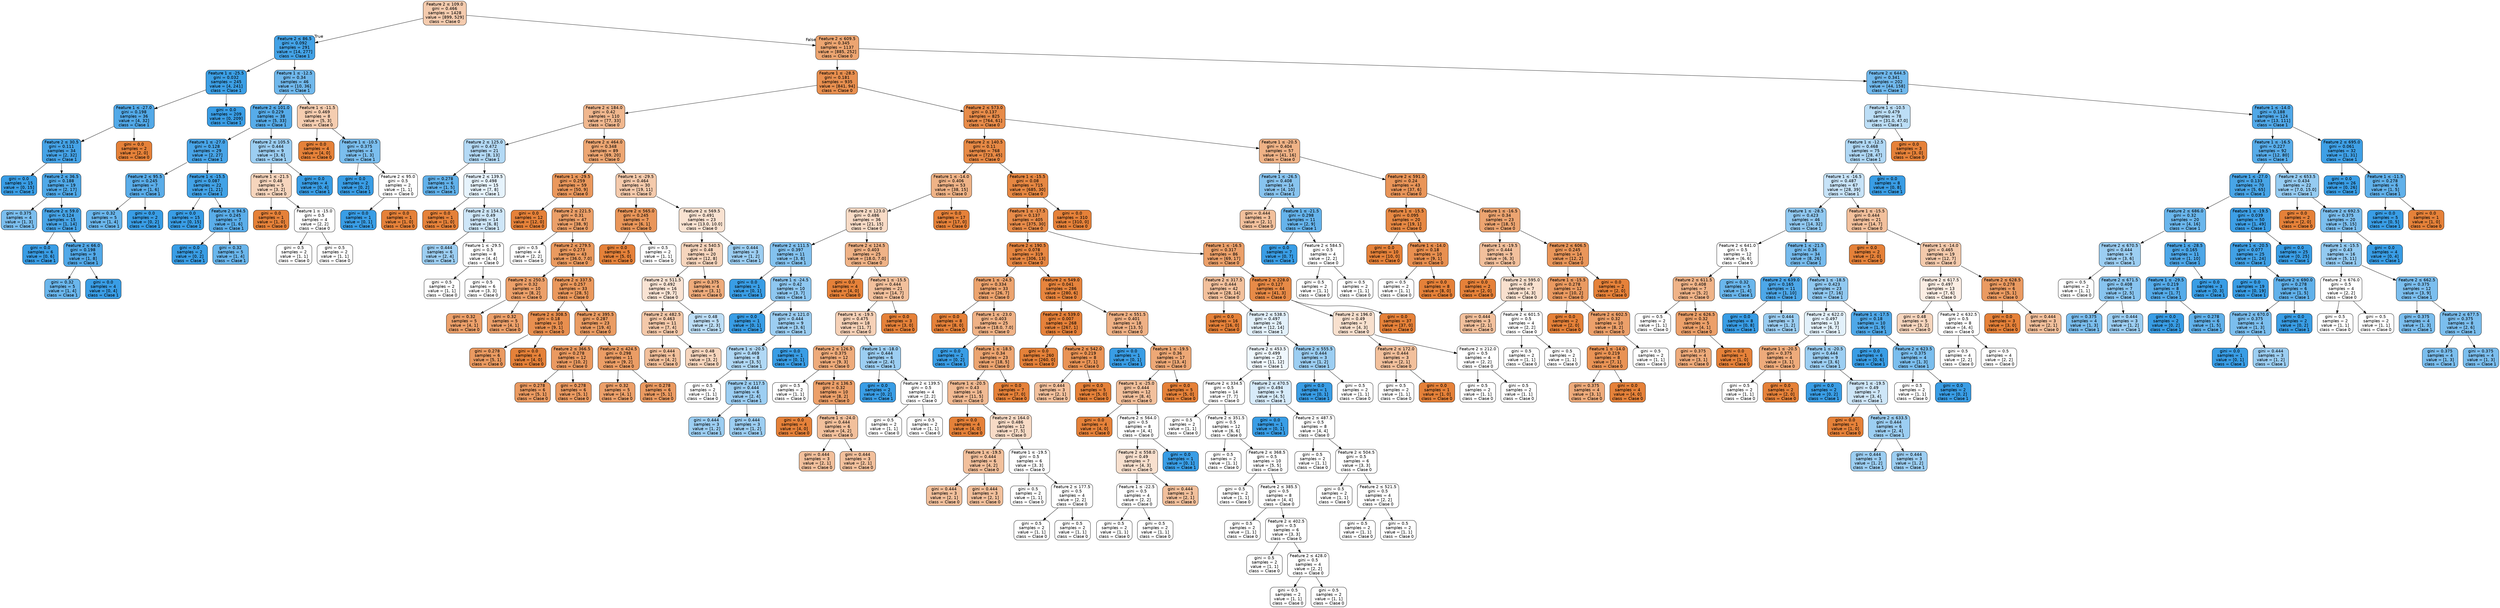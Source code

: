 digraph Tree {
node [shape=box, style="filled, rounded", color="black", fontname="helvetica"] ;
edge [fontname="helvetica"] ;
0 [label=<Feature 2 &le; 109.0<br/>gini = 0.466<br/>samples = 1428<br/>value = [899, 529]<br/>class = Clase 0>, fillcolor="#f4cbae"] ;
1 [label=<Feature 2 &le; 86.5<br/>gini = 0.092<br/>samples = 291<br/>value = [14, 277]<br/>class = Clase 1>, fillcolor="#43a2e6"] ;
0 -> 1 [labeldistance=2.5, labelangle=45, headlabel="True"] ;
2 [label=<Feature 1 &le; -25.5<br/>gini = 0.032<br/>samples = 245<br/>value = [4, 241]<br/>class = Clase 1>, fillcolor="#3c9fe5"] ;
1 -> 2 ;
3 [label=<Feature 1 &le; -27.0<br/>gini = 0.198<br/>samples = 36<br/>value = [4, 32]<br/>class = Clase 1>, fillcolor="#52a9e8"] ;
2 -> 3 ;
4 [label=<Feature 2 &le; 30.5<br/>gini = 0.111<br/>samples = 34<br/>value = [2, 32]<br/>class = Clase 1>, fillcolor="#45a3e7"] ;
3 -> 4 ;
5 [label=<gini = 0.0<br/>samples = 15<br/>value = [0, 15]<br/>class = Clase 1>, fillcolor="#399de5"] ;
4 -> 5 ;
6 [label=<Feature 2 &le; 36.5<br/>gini = 0.188<br/>samples = 19<br/>value = [2, 17]<br/>class = Clase 1>, fillcolor="#50a9e8"] ;
4 -> 6 ;
7 [label=<gini = 0.375<br/>samples = 4<br/>value = [1, 3]<br/>class = Clase 1>, fillcolor="#7bbeee"] ;
6 -> 7 ;
8 [label=<Feature 2 &le; 59.0<br/>gini = 0.124<br/>samples = 15<br/>value = [1, 14]<br/>class = Clase 1>, fillcolor="#47a4e7"] ;
6 -> 8 ;
9 [label=<gini = 0.0<br/>samples = 6<br/>value = [0, 6]<br/>class = Clase 1>, fillcolor="#399de5"] ;
8 -> 9 ;
10 [label=<Feature 2 &le; 66.0<br/>gini = 0.198<br/>samples = 9<br/>value = [1, 8]<br/>class = Clase 1>, fillcolor="#52a9e8"] ;
8 -> 10 ;
11 [label=<gini = 0.32<br/>samples = 5<br/>value = [1, 4]<br/>class = Clase 1>, fillcolor="#6ab6ec"] ;
10 -> 11 ;
12 [label=<gini = 0.0<br/>samples = 4<br/>value = [0, 4]<br/>class = Clase 1>, fillcolor="#399de5"] ;
10 -> 12 ;
13 [label=<gini = 0.0<br/>samples = 2<br/>value = [2, 0]<br/>class = Clase 0>, fillcolor="#e58139"] ;
3 -> 13 ;
14 [label=<gini = 0.0<br/>samples = 209<br/>value = [0, 209]<br/>class = Clase 1>, fillcolor="#399de5"] ;
2 -> 14 ;
15 [label=<Feature 1 &le; -12.5<br/>gini = 0.34<br/>samples = 46<br/>value = [10, 36]<br/>class = Clase 1>, fillcolor="#70b8ec"] ;
1 -> 15 ;
16 [label=<Feature 2 &le; 101.0<br/>gini = 0.229<br/>samples = 38<br/>value = [5, 33]<br/>class = Clase 1>, fillcolor="#57ace9"] ;
15 -> 16 ;
17 [label=<Feature 1 &le; -27.0<br/>gini = 0.128<br/>samples = 29<br/>value = [2, 27]<br/>class = Clase 1>, fillcolor="#48a4e7"] ;
16 -> 17 ;
18 [label=<Feature 2 &le; 95.5<br/>gini = 0.245<br/>samples = 7<br/>value = [1, 6]<br/>class = Clase 1>, fillcolor="#5aade9"] ;
17 -> 18 ;
19 [label=<gini = 0.32<br/>samples = 5<br/>value = [1, 4]<br/>class = Clase 1>, fillcolor="#6ab6ec"] ;
18 -> 19 ;
20 [label=<gini = 0.0<br/>samples = 2<br/>value = [0, 2]<br/>class = Clase 1>, fillcolor="#399de5"] ;
18 -> 20 ;
21 [label=<Feature 1 &le; -15.5<br/>gini = 0.087<br/>samples = 22<br/>value = [1, 21]<br/>class = Clase 1>, fillcolor="#42a2e6"] ;
17 -> 21 ;
22 [label=<gini = 0.0<br/>samples = 15<br/>value = [0, 15]<br/>class = Clase 1>, fillcolor="#399de5"] ;
21 -> 22 ;
23 [label=<Feature 2 &le; 94.5<br/>gini = 0.245<br/>samples = 7<br/>value = [1, 6]<br/>class = Clase 1>, fillcolor="#5aade9"] ;
21 -> 23 ;
24 [label=<gini = 0.0<br/>samples = 2<br/>value = [0, 2]<br/>class = Clase 1>, fillcolor="#399de5"] ;
23 -> 24 ;
25 [label=<gini = 0.32<br/>samples = 5<br/>value = [1, 4]<br/>class = Clase 1>, fillcolor="#6ab6ec"] ;
23 -> 25 ;
26 [label=<Feature 2 &le; 105.5<br/>gini = 0.444<br/>samples = 9<br/>value = [3, 6]<br/>class = Clase 1>, fillcolor="#9ccef2"] ;
16 -> 26 ;
27 [label=<Feature 1 &le; -21.5<br/>gini = 0.48<br/>samples = 5<br/>value = [3, 2]<br/>class = Clase 0>, fillcolor="#f6d5bd"] ;
26 -> 27 ;
28 [label=<gini = 0.0<br/>samples = 1<br/>value = [1, 0]<br/>class = Clase 0>, fillcolor="#e58139"] ;
27 -> 28 ;
29 [label=<Feature 1 &le; -15.0<br/>gini = 0.5<br/>samples = 4<br/>value = [2, 2]<br/>class = Clase 0>, fillcolor="#ffffff"] ;
27 -> 29 ;
30 [label=<gini = 0.5<br/>samples = 2<br/>value = [1, 1]<br/>class = Clase 0>, fillcolor="#ffffff"] ;
29 -> 30 ;
31 [label=<gini = 0.5<br/>samples = 2<br/>value = [1, 1]<br/>class = Clase 0>, fillcolor="#ffffff"] ;
29 -> 31 ;
32 [label=<gini = 0.0<br/>samples = 4<br/>value = [0, 4]<br/>class = Clase 1>, fillcolor="#399de5"] ;
26 -> 32 ;
33 [label=<Feature 1 &le; -11.5<br/>gini = 0.469<br/>samples = 8<br/>value = [5, 3]<br/>class = Clase 0>, fillcolor="#f5cdb0"] ;
15 -> 33 ;
34 [label=<gini = 0.0<br/>samples = 4<br/>value = [4, 0]<br/>class = Clase 0>, fillcolor="#e58139"] ;
33 -> 34 ;
35 [label=<Feature 1 &le; -10.5<br/>gini = 0.375<br/>samples = 4<br/>value = [1, 3]<br/>class = Clase 1>, fillcolor="#7bbeee"] ;
33 -> 35 ;
36 [label=<gini = 0.0<br/>samples = 2<br/>value = [0, 2]<br/>class = Clase 1>, fillcolor="#399de5"] ;
35 -> 36 ;
37 [label=<Feature 2 &le; 95.0<br/>gini = 0.5<br/>samples = 2<br/>value = [1, 1]<br/>class = Clase 0>, fillcolor="#ffffff"] ;
35 -> 37 ;
38 [label=<gini = 0.0<br/>samples = 1<br/>value = [0, 1]<br/>class = Clase 1>, fillcolor="#399de5"] ;
37 -> 38 ;
39 [label=<gini = 0.0<br/>samples = 1<br/>value = [1, 0]<br/>class = Clase 0>, fillcolor="#e58139"] ;
37 -> 39 ;
40 [label=<Feature 2 &le; 609.5<br/>gini = 0.345<br/>samples = 1137<br/>value = [885, 252]<br/>class = Clase 0>, fillcolor="#eca571"] ;
0 -> 40 [labeldistance=2.5, labelangle=-45, headlabel="False"] ;
41 [label=<Feature 1 &le; -28.5<br/>gini = 0.181<br/>samples = 935<br/>value = [841, 94]<br/>class = Clase 0>, fillcolor="#e88f4f"] ;
40 -> 41 ;
42 [label=<Feature 2 &le; 184.0<br/>gini = 0.42<br/>samples = 110<br/>value = [77, 33]<br/>class = Clase 0>, fillcolor="#f0b78e"] ;
41 -> 42 ;
43 [label=<Feature 2 &le; 125.0<br/>gini = 0.472<br/>samples = 21<br/>value = [8, 13]<br/>class = Clase 1>, fillcolor="#b3d9f5"] ;
42 -> 43 ;
44 [label=<gini = 0.278<br/>samples = 6<br/>value = [1, 5]<br/>class = Clase 1>, fillcolor="#61b1ea"] ;
43 -> 44 ;
45 [label=<Feature 2 &le; 139.5<br/>gini = 0.498<br/>samples = 15<br/>value = [7, 8]<br/>class = Clase 1>, fillcolor="#e6f3fc"] ;
43 -> 45 ;
46 [label=<gini = 0.0<br/>samples = 1<br/>value = [1, 0]<br/>class = Clase 0>, fillcolor="#e58139"] ;
45 -> 46 ;
47 [label=<Feature 2 &le; 154.5<br/>gini = 0.49<br/>samples = 14<br/>value = [6, 8]<br/>class = Clase 1>, fillcolor="#cee6f8"] ;
45 -> 47 ;
48 [label=<gini = 0.444<br/>samples = 6<br/>value = [2, 4]<br/>class = Clase 1>, fillcolor="#9ccef2"] ;
47 -> 48 ;
49 [label=<Feature 1 &le; -29.5<br/>gini = 0.5<br/>samples = 8<br/>value = [4, 4]<br/>class = Clase 0>, fillcolor="#ffffff"] ;
47 -> 49 ;
50 [label=<gini = 0.5<br/>samples = 2<br/>value = [1, 1]<br/>class = Clase 0>, fillcolor="#ffffff"] ;
49 -> 50 ;
51 [label=<gini = 0.5<br/>samples = 6<br/>value = [3, 3]<br/>class = Clase 0>, fillcolor="#ffffff"] ;
49 -> 51 ;
52 [label=<Feature 2 &le; 464.0<br/>gini = 0.348<br/>samples = 89<br/>value = [69, 20]<br/>class = Clase 0>, fillcolor="#eda672"] ;
42 -> 52 ;
53 [label=<Feature 1 &le; -29.5<br/>gini = 0.259<br/>samples = 59<br/>value = [50, 9]<br/>class = Clase 0>, fillcolor="#ea985d"] ;
52 -> 53 ;
54 [label=<gini = 0.0<br/>samples = 12<br/>value = [12, 0]<br/>class = Clase 0>, fillcolor="#e58139"] ;
53 -> 54 ;
55 [label=<Feature 2 &le; 221.5<br/>gini = 0.31<br/>samples = 47<br/>value = [38, 9]<br/>class = Clase 0>, fillcolor="#eb9f68"] ;
53 -> 55 ;
56 [label=<gini = 0.5<br/>samples = 4<br/>value = [2, 2]<br/>class = Clase 0>, fillcolor="#ffffff"] ;
55 -> 56 ;
57 [label=<Feature 2 &le; 279.5<br/>gini = 0.273<br/>samples = 43<br/>value = [36.0, 7.0]<br/>class = Clase 0>, fillcolor="#ea9a5f"] ;
55 -> 57 ;
58 [label=<Feature 2 &le; 250.5<br/>gini = 0.32<br/>samples = 10<br/>value = [8, 2]<br/>class = Clase 0>, fillcolor="#eca06a"] ;
57 -> 58 ;
59 [label=<gini = 0.32<br/>samples = 5<br/>value = [4, 1]<br/>class = Clase 0>, fillcolor="#eca06a"] ;
58 -> 59 ;
60 [label=<gini = 0.32<br/>samples = 5<br/>value = [4, 1]<br/>class = Clase 0>, fillcolor="#eca06a"] ;
58 -> 60 ;
61 [label=<Feature 2 &le; 337.5<br/>gini = 0.257<br/>samples = 33<br/>value = [28, 5]<br/>class = Clase 0>, fillcolor="#ea985c"] ;
57 -> 61 ;
62 [label=<Feature 2 &le; 308.5<br/>gini = 0.18<br/>samples = 10<br/>value = [9, 1]<br/>class = Clase 0>, fillcolor="#e88f4f"] ;
61 -> 62 ;
63 [label=<gini = 0.278<br/>samples = 6<br/>value = [5, 1]<br/>class = Clase 0>, fillcolor="#ea9a61"] ;
62 -> 63 ;
64 [label=<gini = 0.0<br/>samples = 4<br/>value = [4, 0]<br/>class = Clase 0>, fillcolor="#e58139"] ;
62 -> 64 ;
65 [label=<Feature 2 &le; 395.5<br/>gini = 0.287<br/>samples = 23<br/>value = [19, 4]<br/>class = Clase 0>, fillcolor="#ea9c63"] ;
61 -> 65 ;
66 [label=<Feature 2 &le; 366.5<br/>gini = 0.278<br/>samples = 12<br/>value = [10, 2]<br/>class = Clase 0>, fillcolor="#ea9a61"] ;
65 -> 66 ;
67 [label=<gini = 0.278<br/>samples = 6<br/>value = [5, 1]<br/>class = Clase 0>, fillcolor="#ea9a61"] ;
66 -> 67 ;
68 [label=<gini = 0.278<br/>samples = 6<br/>value = [5, 1]<br/>class = Clase 0>, fillcolor="#ea9a61"] ;
66 -> 68 ;
69 [label=<Feature 2 &le; 424.5<br/>gini = 0.298<br/>samples = 11<br/>value = [9, 2]<br/>class = Clase 0>, fillcolor="#eb9d65"] ;
65 -> 69 ;
70 [label=<gini = 0.32<br/>samples = 5<br/>value = [4, 1]<br/>class = Clase 0>, fillcolor="#eca06a"] ;
69 -> 70 ;
71 [label=<gini = 0.278<br/>samples = 6<br/>value = [5, 1]<br/>class = Clase 0>, fillcolor="#ea9a61"] ;
69 -> 71 ;
72 [label=<Feature 1 &le; -29.5<br/>gini = 0.464<br/>samples = 30<br/>value = [19, 11]<br/>class = Clase 0>, fillcolor="#f4caac"] ;
52 -> 72 ;
73 [label=<Feature 2 &le; 565.0<br/>gini = 0.245<br/>samples = 7<br/>value = [6, 1]<br/>class = Clase 0>, fillcolor="#e9965a"] ;
72 -> 73 ;
74 [label=<gini = 0.0<br/>samples = 5<br/>value = [5, 0]<br/>class = Clase 0>, fillcolor="#e58139"] ;
73 -> 74 ;
75 [label=<gini = 0.5<br/>samples = 2<br/>value = [1, 1]<br/>class = Clase 0>, fillcolor="#ffffff"] ;
73 -> 75 ;
76 [label=<Feature 2 &le; 569.5<br/>gini = 0.491<br/>samples = 23<br/>value = [13.0, 10.0]<br/>class = Clase 0>, fillcolor="#f9e2d1"] ;
72 -> 76 ;
77 [label=<Feature 2 &le; 540.5<br/>gini = 0.48<br/>samples = 20<br/>value = [12, 8]<br/>class = Clase 0>, fillcolor="#f6d5bd"] ;
76 -> 77 ;
78 [label=<Feature 2 &le; 511.5<br/>gini = 0.492<br/>samples = 16<br/>value = [9, 7]<br/>class = Clase 0>, fillcolor="#f9e3d3"] ;
77 -> 78 ;
79 [label=<Feature 2 &le; 482.5<br/>gini = 0.463<br/>samples = 11<br/>value = [7, 4]<br/>class = Clase 0>, fillcolor="#f4c9aa"] ;
78 -> 79 ;
80 [label=<gini = 0.444<br/>samples = 6<br/>value = [4, 2]<br/>class = Clase 0>, fillcolor="#f2c09c"] ;
79 -> 80 ;
81 [label=<gini = 0.48<br/>samples = 5<br/>value = [3, 2]<br/>class = Clase 0>, fillcolor="#f6d5bd"] ;
79 -> 81 ;
82 [label=<gini = 0.48<br/>samples = 5<br/>value = [2, 3]<br/>class = Clase 1>, fillcolor="#bddef6"] ;
78 -> 82 ;
83 [label=<gini = 0.375<br/>samples = 4<br/>value = [3, 1]<br/>class = Clase 0>, fillcolor="#eeab7b"] ;
77 -> 83 ;
84 [label=<gini = 0.444<br/>samples = 3<br/>value = [1, 2]<br/>class = Clase 1>, fillcolor="#9ccef2"] ;
76 -> 84 ;
85 [label=<Feature 2 &le; 573.0<br/>gini = 0.137<br/>samples = 825<br/>value = [764, 61]<br/>class = Clase 0>, fillcolor="#e78b49"] ;
41 -> 85 ;
86 [label=<Feature 2 &le; 140.5<br/>gini = 0.11<br/>samples = 768<br/>value = [723, 45]<br/>class = Clase 0>, fillcolor="#e78945"] ;
85 -> 86 ;
87 [label=<Feature 1 &le; -14.0<br/>gini = 0.406<br/>samples = 53<br/>value = [38, 15]<br/>class = Clase 0>, fillcolor="#efb387"] ;
86 -> 87 ;
88 [label=<Feature 2 &le; 123.0<br/>gini = 0.486<br/>samples = 36<br/>value = [21, 15]<br/>class = Clase 0>, fillcolor="#f8dbc6"] ;
87 -> 88 ;
89 [label=<Feature 2 &le; 111.5<br/>gini = 0.397<br/>samples = 11<br/>value = [3, 8]<br/>class = Clase 1>, fillcolor="#83c2ef"] ;
88 -> 89 ;
90 [label=<gini = 0.0<br/>samples = 1<br/>value = [0, 1]<br/>class = Clase 1>, fillcolor="#399de5"] ;
89 -> 90 ;
91 [label=<Feature 1 &le; -24.5<br/>gini = 0.42<br/>samples = 10<br/>value = [3, 7]<br/>class = Clase 1>, fillcolor="#8ec7f0"] ;
89 -> 91 ;
92 [label=<gini = 0.0<br/>samples = 1<br/>value = [0, 1]<br/>class = Clase 1>, fillcolor="#399de5"] ;
91 -> 92 ;
93 [label=<Feature 2 &le; 121.0<br/>gini = 0.444<br/>samples = 9<br/>value = [3, 6]<br/>class = Clase 1>, fillcolor="#9ccef2"] ;
91 -> 93 ;
94 [label=<Feature 1 &le; -20.5<br/>gini = 0.469<br/>samples = 8<br/>value = [3, 5]<br/>class = Clase 1>, fillcolor="#b0d8f5"] ;
93 -> 94 ;
95 [label=<gini = 0.5<br/>samples = 2<br/>value = [1, 1]<br/>class = Clase 0>, fillcolor="#ffffff"] ;
94 -> 95 ;
96 [label=<Feature 2 &le; 117.5<br/>gini = 0.444<br/>samples = 6<br/>value = [2, 4]<br/>class = Clase 1>, fillcolor="#9ccef2"] ;
94 -> 96 ;
97 [label=<gini = 0.444<br/>samples = 3<br/>value = [1, 2]<br/>class = Clase 1>, fillcolor="#9ccef2"] ;
96 -> 97 ;
98 [label=<gini = 0.444<br/>samples = 3<br/>value = [1, 2]<br/>class = Clase 1>, fillcolor="#9ccef2"] ;
96 -> 98 ;
99 [label=<gini = 0.0<br/>samples = 1<br/>value = [0, 1]<br/>class = Clase 1>, fillcolor="#399de5"] ;
93 -> 99 ;
100 [label=<Feature 2 &le; 124.5<br/>gini = 0.403<br/>samples = 25<br/>value = [18.0, 7.0]<br/>class = Clase 0>, fillcolor="#efb286"] ;
88 -> 100 ;
101 [label=<gini = 0.0<br/>samples = 4<br/>value = [4, 0]<br/>class = Clase 0>, fillcolor="#e58139"] ;
100 -> 101 ;
102 [label=<Feature 1 &le; -15.5<br/>gini = 0.444<br/>samples = 21<br/>value = [14, 7]<br/>class = Clase 0>, fillcolor="#f2c09c"] ;
100 -> 102 ;
103 [label=<Feature 1 &le; -19.5<br/>gini = 0.475<br/>samples = 18<br/>value = [11, 7]<br/>class = Clase 0>, fillcolor="#f6d1b7"] ;
102 -> 103 ;
104 [label=<Feature 2 &le; 126.5<br/>gini = 0.375<br/>samples = 12<br/>value = [9, 3]<br/>class = Clase 0>, fillcolor="#eeab7b"] ;
103 -> 104 ;
105 [label=<gini = 0.5<br/>samples = 2<br/>value = [1, 1]<br/>class = Clase 0>, fillcolor="#ffffff"] ;
104 -> 105 ;
106 [label=<Feature 2 &le; 136.5<br/>gini = 0.32<br/>samples = 10<br/>value = [8, 2]<br/>class = Clase 0>, fillcolor="#eca06a"] ;
104 -> 106 ;
107 [label=<gini = 0.0<br/>samples = 4<br/>value = [4, 0]<br/>class = Clase 0>, fillcolor="#e58139"] ;
106 -> 107 ;
108 [label=<Feature 1 &le; -24.0<br/>gini = 0.444<br/>samples = 6<br/>value = [4, 2]<br/>class = Clase 0>, fillcolor="#f2c09c"] ;
106 -> 108 ;
109 [label=<gini = 0.444<br/>samples = 3<br/>value = [2, 1]<br/>class = Clase 0>, fillcolor="#f2c09c"] ;
108 -> 109 ;
110 [label=<gini = 0.444<br/>samples = 3<br/>value = [2, 1]<br/>class = Clase 0>, fillcolor="#f2c09c"] ;
108 -> 110 ;
111 [label=<Feature 1 &le; -18.0<br/>gini = 0.444<br/>samples = 6<br/>value = [2, 4]<br/>class = Clase 1>, fillcolor="#9ccef2"] ;
103 -> 111 ;
112 [label=<gini = 0.0<br/>samples = 2<br/>value = [0, 2]<br/>class = Clase 1>, fillcolor="#399de5"] ;
111 -> 112 ;
113 [label=<Feature 2 &le; 139.5<br/>gini = 0.5<br/>samples = 4<br/>value = [2, 2]<br/>class = Clase 0>, fillcolor="#ffffff"] ;
111 -> 113 ;
114 [label=<gini = 0.5<br/>samples = 2<br/>value = [1, 1]<br/>class = Clase 0>, fillcolor="#ffffff"] ;
113 -> 114 ;
115 [label=<gini = 0.5<br/>samples = 2<br/>value = [1, 1]<br/>class = Clase 0>, fillcolor="#ffffff"] ;
113 -> 115 ;
116 [label=<gini = 0.0<br/>samples = 3<br/>value = [3, 0]<br/>class = Clase 0>, fillcolor="#e58139"] ;
102 -> 116 ;
117 [label=<gini = 0.0<br/>samples = 17<br/>value = [17, 0]<br/>class = Clase 0>, fillcolor="#e58139"] ;
87 -> 117 ;
118 [label=<Feature 1 &le; -15.5<br/>gini = 0.08<br/>samples = 715<br/>value = [685, 30]<br/>class = Clase 0>, fillcolor="#e68742"] ;
86 -> 118 ;
119 [label=<Feature 1 &le; -17.5<br/>gini = 0.137<br/>samples = 405<br/>value = [375, 30]<br/>class = Clase 0>, fillcolor="#e78b49"] ;
118 -> 119 ;
120 [label=<Feature 2 &le; 190.5<br/>gini = 0.078<br/>samples = 319<br/>value = [306, 13]<br/>class = Clase 0>, fillcolor="#e68641"] ;
119 -> 120 ;
121 [label=<Feature 1 &le; -24.5<br/>gini = 0.334<br/>samples = 33<br/>value = [26, 7]<br/>class = Clase 0>, fillcolor="#eca36e"] ;
120 -> 121 ;
122 [label=<gini = 0.0<br/>samples = 8<br/>value = [8, 0]<br/>class = Clase 0>, fillcolor="#e58139"] ;
121 -> 122 ;
123 [label=<Feature 1 &le; -23.0<br/>gini = 0.403<br/>samples = 25<br/>value = [18.0, 7.0]<br/>class = Clase 0>, fillcolor="#efb286"] ;
121 -> 123 ;
124 [label=<gini = 0.0<br/>samples = 2<br/>value = [0, 2]<br/>class = Clase 1>, fillcolor="#399de5"] ;
123 -> 124 ;
125 [label=<Feature 1 &le; -18.5<br/>gini = 0.34<br/>samples = 23<br/>value = [18, 5]<br/>class = Clase 0>, fillcolor="#eca470"] ;
123 -> 125 ;
126 [label=<Feature 1 &le; -20.5<br/>gini = 0.43<br/>samples = 16<br/>value = [11, 5]<br/>class = Clase 0>, fillcolor="#f1ba93"] ;
125 -> 126 ;
127 [label=<gini = 0.0<br/>samples = 4<br/>value = [4, 0]<br/>class = Clase 0>, fillcolor="#e58139"] ;
126 -> 127 ;
128 [label=<Feature 2 &le; 164.0<br/>gini = 0.486<br/>samples = 12<br/>value = [7, 5]<br/>class = Clase 0>, fillcolor="#f8dbc6"] ;
126 -> 128 ;
129 [label=<Feature 1 &le; -19.5<br/>gini = 0.444<br/>samples = 6<br/>value = [4, 2]<br/>class = Clase 0>, fillcolor="#f2c09c"] ;
128 -> 129 ;
130 [label=<gini = 0.444<br/>samples = 3<br/>value = [2, 1]<br/>class = Clase 0>, fillcolor="#f2c09c"] ;
129 -> 130 ;
131 [label=<gini = 0.444<br/>samples = 3<br/>value = [2, 1]<br/>class = Clase 0>, fillcolor="#f2c09c"] ;
129 -> 131 ;
132 [label=<Feature 1 &le; -19.5<br/>gini = 0.5<br/>samples = 6<br/>value = [3, 3]<br/>class = Clase 0>, fillcolor="#ffffff"] ;
128 -> 132 ;
133 [label=<gini = 0.5<br/>samples = 2<br/>value = [1, 1]<br/>class = Clase 0>, fillcolor="#ffffff"] ;
132 -> 133 ;
134 [label=<Feature 2 &le; 177.5<br/>gini = 0.5<br/>samples = 4<br/>value = [2, 2]<br/>class = Clase 0>, fillcolor="#ffffff"] ;
132 -> 134 ;
135 [label=<gini = 0.5<br/>samples = 2<br/>value = [1, 1]<br/>class = Clase 0>, fillcolor="#ffffff"] ;
134 -> 135 ;
136 [label=<gini = 0.5<br/>samples = 2<br/>value = [1, 1]<br/>class = Clase 0>, fillcolor="#ffffff"] ;
134 -> 136 ;
137 [label=<gini = 0.0<br/>samples = 7<br/>value = [7, 0]<br/>class = Clase 0>, fillcolor="#e58139"] ;
125 -> 137 ;
138 [label=<Feature 2 &le; 549.0<br/>gini = 0.041<br/>samples = 286<br/>value = [280, 6]<br/>class = Clase 0>, fillcolor="#e6843d"] ;
120 -> 138 ;
139 [label=<Feature 2 &le; 539.0<br/>gini = 0.007<br/>samples = 268<br/>value = [267, 1]<br/>class = Clase 0>, fillcolor="#e5813a"] ;
138 -> 139 ;
140 [label=<gini = 0.0<br/>samples = 260<br/>value = [260, 0]<br/>class = Clase 0>, fillcolor="#e58139"] ;
139 -> 140 ;
141 [label=<Feature 2 &le; 542.0<br/>gini = 0.219<br/>samples = 8<br/>value = [7, 1]<br/>class = Clase 0>, fillcolor="#e99355"] ;
139 -> 141 ;
142 [label=<gini = 0.444<br/>samples = 3<br/>value = [2, 1]<br/>class = Clase 0>, fillcolor="#f2c09c"] ;
141 -> 142 ;
143 [label=<gini = 0.0<br/>samples = 5<br/>value = [5, 0]<br/>class = Clase 0>, fillcolor="#e58139"] ;
141 -> 143 ;
144 [label=<Feature 2 &le; 551.5<br/>gini = 0.401<br/>samples = 18<br/>value = [13, 5]<br/>class = Clase 0>, fillcolor="#efb185"] ;
138 -> 144 ;
145 [label=<gini = 0.0<br/>samples = 1<br/>value = [0, 1]<br/>class = Clase 1>, fillcolor="#399de5"] ;
144 -> 145 ;
146 [label=<Feature 1 &le; -19.5<br/>gini = 0.36<br/>samples = 17<br/>value = [13, 4]<br/>class = Clase 0>, fillcolor="#eda876"] ;
144 -> 146 ;
147 [label=<Feature 1 &le; -25.0<br/>gini = 0.444<br/>samples = 12<br/>value = [8, 4]<br/>class = Clase 0>, fillcolor="#f2c09c"] ;
146 -> 147 ;
148 [label=<gini = 0.0<br/>samples = 4<br/>value = [4, 0]<br/>class = Clase 0>, fillcolor="#e58139"] ;
147 -> 148 ;
149 [label=<Feature 2 &le; 564.0<br/>gini = 0.5<br/>samples = 8<br/>value = [4, 4]<br/>class = Clase 0>, fillcolor="#ffffff"] ;
147 -> 149 ;
150 [label=<Feature 2 &le; 558.0<br/>gini = 0.49<br/>samples = 7<br/>value = [4, 3]<br/>class = Clase 0>, fillcolor="#f8e0ce"] ;
149 -> 150 ;
151 [label=<Feature 1 &le; -22.5<br/>gini = 0.5<br/>samples = 4<br/>value = [2, 2]<br/>class = Clase 0>, fillcolor="#ffffff"] ;
150 -> 151 ;
152 [label=<gini = 0.5<br/>samples = 2<br/>value = [1, 1]<br/>class = Clase 0>, fillcolor="#ffffff"] ;
151 -> 152 ;
153 [label=<gini = 0.5<br/>samples = 2<br/>value = [1, 1]<br/>class = Clase 0>, fillcolor="#ffffff"] ;
151 -> 153 ;
154 [label=<gini = 0.444<br/>samples = 3<br/>value = [2, 1]<br/>class = Clase 0>, fillcolor="#f2c09c"] ;
150 -> 154 ;
155 [label=<gini = 0.0<br/>samples = 1<br/>value = [0, 1]<br/>class = Clase 1>, fillcolor="#399de5"] ;
149 -> 155 ;
156 [label=<gini = 0.0<br/>samples = 5<br/>value = [5, 0]<br/>class = Clase 0>, fillcolor="#e58139"] ;
146 -> 156 ;
157 [label=<Feature 1 &le; -16.5<br/>gini = 0.317<br/>samples = 86<br/>value = [69, 17]<br/>class = Clase 0>, fillcolor="#eba06a"] ;
119 -> 157 ;
158 [label=<Feature 2 &le; 317.5<br/>gini = 0.444<br/>samples = 42<br/>value = [28, 14]<br/>class = Clase 0>, fillcolor="#f2c09c"] ;
157 -> 158 ;
159 [label=<gini = 0.0<br/>samples = 16<br/>value = [16, 0]<br/>class = Clase 0>, fillcolor="#e58139"] ;
158 -> 159 ;
160 [label=<Feature 2 &le; 538.5<br/>gini = 0.497<br/>samples = 26<br/>value = [12, 14]<br/>class = Clase 1>, fillcolor="#e3f1fb"] ;
158 -> 160 ;
161 [label=<Feature 2 &le; 453.5<br/>gini = 0.499<br/>samples = 23<br/>value = [11, 12]<br/>class = Clase 1>, fillcolor="#eff7fd"] ;
160 -> 161 ;
162 [label=<Feature 2 &le; 334.5<br/>gini = 0.5<br/>samples = 14<br/>value = [7, 7]<br/>class = Clase 0>, fillcolor="#ffffff"] ;
161 -> 162 ;
163 [label=<gini = 0.5<br/>samples = 2<br/>value = [1, 1]<br/>class = Clase 0>, fillcolor="#ffffff"] ;
162 -> 163 ;
164 [label=<Feature 2 &le; 351.5<br/>gini = 0.5<br/>samples = 12<br/>value = [6, 6]<br/>class = Clase 0>, fillcolor="#ffffff"] ;
162 -> 164 ;
165 [label=<gini = 0.5<br/>samples = 2<br/>value = [1, 1]<br/>class = Clase 0>, fillcolor="#ffffff"] ;
164 -> 165 ;
166 [label=<Feature 2 &le; 368.5<br/>gini = 0.5<br/>samples = 10<br/>value = [5, 5]<br/>class = Clase 0>, fillcolor="#ffffff"] ;
164 -> 166 ;
167 [label=<gini = 0.5<br/>samples = 2<br/>value = [1, 1]<br/>class = Clase 0>, fillcolor="#ffffff"] ;
166 -> 167 ;
168 [label=<Feature 2 &le; 385.5<br/>gini = 0.5<br/>samples = 8<br/>value = [4, 4]<br/>class = Clase 0>, fillcolor="#ffffff"] ;
166 -> 168 ;
169 [label=<gini = 0.5<br/>samples = 2<br/>value = [1, 1]<br/>class = Clase 0>, fillcolor="#ffffff"] ;
168 -> 169 ;
170 [label=<Feature 2 &le; 402.5<br/>gini = 0.5<br/>samples = 6<br/>value = [3, 3]<br/>class = Clase 0>, fillcolor="#ffffff"] ;
168 -> 170 ;
171 [label=<gini = 0.5<br/>samples = 2<br/>value = [1, 1]<br/>class = Clase 0>, fillcolor="#ffffff"] ;
170 -> 171 ;
172 [label=<Feature 2 &le; 428.0<br/>gini = 0.5<br/>samples = 4<br/>value = [2, 2]<br/>class = Clase 0>, fillcolor="#ffffff"] ;
170 -> 172 ;
173 [label=<gini = 0.5<br/>samples = 2<br/>value = [1, 1]<br/>class = Clase 0>, fillcolor="#ffffff"] ;
172 -> 173 ;
174 [label=<gini = 0.5<br/>samples = 2<br/>value = [1, 1]<br/>class = Clase 0>, fillcolor="#ffffff"] ;
172 -> 174 ;
175 [label=<Feature 2 &le; 470.5<br/>gini = 0.494<br/>samples = 9<br/>value = [4, 5]<br/>class = Clase 1>, fillcolor="#d7ebfa"] ;
161 -> 175 ;
176 [label=<gini = 0.0<br/>samples = 1<br/>value = [0, 1]<br/>class = Clase 1>, fillcolor="#399de5"] ;
175 -> 176 ;
177 [label=<Feature 2 &le; 487.5<br/>gini = 0.5<br/>samples = 8<br/>value = [4, 4]<br/>class = Clase 0>, fillcolor="#ffffff"] ;
175 -> 177 ;
178 [label=<gini = 0.5<br/>samples = 2<br/>value = [1, 1]<br/>class = Clase 0>, fillcolor="#ffffff"] ;
177 -> 178 ;
179 [label=<Feature 2 &le; 504.5<br/>gini = 0.5<br/>samples = 6<br/>value = [3, 3]<br/>class = Clase 0>, fillcolor="#ffffff"] ;
177 -> 179 ;
180 [label=<gini = 0.5<br/>samples = 2<br/>value = [1, 1]<br/>class = Clase 0>, fillcolor="#ffffff"] ;
179 -> 180 ;
181 [label=<Feature 2 &le; 521.5<br/>gini = 0.5<br/>samples = 4<br/>value = [2, 2]<br/>class = Clase 0>, fillcolor="#ffffff"] ;
179 -> 181 ;
182 [label=<gini = 0.5<br/>samples = 2<br/>value = [1, 1]<br/>class = Clase 0>, fillcolor="#ffffff"] ;
181 -> 182 ;
183 [label=<gini = 0.5<br/>samples = 2<br/>value = [1, 1]<br/>class = Clase 0>, fillcolor="#ffffff"] ;
181 -> 183 ;
184 [label=<Feature 2 &le; 555.5<br/>gini = 0.444<br/>samples = 3<br/>value = [1, 2]<br/>class = Clase 1>, fillcolor="#9ccef2"] ;
160 -> 184 ;
185 [label=<gini = 0.0<br/>samples = 1<br/>value = [0, 1]<br/>class = Clase 1>, fillcolor="#399de5"] ;
184 -> 185 ;
186 [label=<gini = 0.5<br/>samples = 2<br/>value = [1, 1]<br/>class = Clase 0>, fillcolor="#ffffff"] ;
184 -> 186 ;
187 [label=<Feature 2 &le; 228.0<br/>gini = 0.127<br/>samples = 44<br/>value = [41, 3]<br/>class = Clase 0>, fillcolor="#e78a47"] ;
157 -> 187 ;
188 [label=<Feature 2 &le; 196.0<br/>gini = 0.49<br/>samples = 7<br/>value = [4, 3]<br/>class = Clase 0>, fillcolor="#f8e0ce"] ;
187 -> 188 ;
189 [label=<Feature 2 &le; 172.0<br/>gini = 0.444<br/>samples = 3<br/>value = [2, 1]<br/>class = Clase 0>, fillcolor="#f2c09c"] ;
188 -> 189 ;
190 [label=<gini = 0.5<br/>samples = 2<br/>value = [1, 1]<br/>class = Clase 0>, fillcolor="#ffffff"] ;
189 -> 190 ;
191 [label=<gini = 0.0<br/>samples = 1<br/>value = [1, 0]<br/>class = Clase 0>, fillcolor="#e58139"] ;
189 -> 191 ;
192 [label=<Feature 2 &le; 212.0<br/>gini = 0.5<br/>samples = 4<br/>value = [2, 2]<br/>class = Clase 0>, fillcolor="#ffffff"] ;
188 -> 192 ;
193 [label=<gini = 0.5<br/>samples = 2<br/>value = [1, 1]<br/>class = Clase 0>, fillcolor="#ffffff"] ;
192 -> 193 ;
194 [label=<gini = 0.5<br/>samples = 2<br/>value = [1, 1]<br/>class = Clase 0>, fillcolor="#ffffff"] ;
192 -> 194 ;
195 [label=<gini = 0.0<br/>samples = 37<br/>value = [37, 0]<br/>class = Clase 0>, fillcolor="#e58139"] ;
187 -> 195 ;
196 [label=<gini = 0.0<br/>samples = 310<br/>value = [310, 0]<br/>class = Clase 0>, fillcolor="#e58139"] ;
118 -> 196 ;
197 [label=<Feature 1 &le; -20.5<br/>gini = 0.404<br/>samples = 57<br/>value = [41, 16]<br/>class = Clase 0>, fillcolor="#efb286"] ;
85 -> 197 ;
198 [label=<Feature 1 &le; -26.5<br/>gini = 0.408<br/>samples = 14<br/>value = [4, 10]<br/>class = Clase 1>, fillcolor="#88c4ef"] ;
197 -> 198 ;
199 [label=<gini = 0.444<br/>samples = 3<br/>value = [2, 1]<br/>class = Clase 0>, fillcolor="#f2c09c"] ;
198 -> 199 ;
200 [label=<Feature 1 &le; -21.5<br/>gini = 0.298<br/>samples = 11<br/>value = [2, 9]<br/>class = Clase 1>, fillcolor="#65b3eb"] ;
198 -> 200 ;
201 [label=<gini = 0.0<br/>samples = 7<br/>value = [0, 7]<br/>class = Clase 1>, fillcolor="#399de5"] ;
200 -> 201 ;
202 [label=<Feature 2 &le; 584.5<br/>gini = 0.5<br/>samples = 4<br/>value = [2, 2]<br/>class = Clase 0>, fillcolor="#ffffff"] ;
200 -> 202 ;
203 [label=<gini = 0.5<br/>samples = 2<br/>value = [1, 1]<br/>class = Clase 0>, fillcolor="#ffffff"] ;
202 -> 203 ;
204 [label=<gini = 0.5<br/>samples = 2<br/>value = [1, 1]<br/>class = Clase 0>, fillcolor="#ffffff"] ;
202 -> 204 ;
205 [label=<Feature 2 &le; 591.0<br/>gini = 0.24<br/>samples = 43<br/>value = [37, 6]<br/>class = Clase 0>, fillcolor="#e99559"] ;
197 -> 205 ;
206 [label=<Feature 1 &le; -15.5<br/>gini = 0.095<br/>samples = 20<br/>value = [19, 1]<br/>class = Clase 0>, fillcolor="#e68843"] ;
205 -> 206 ;
207 [label=<gini = 0.0<br/>samples = 10<br/>value = [10, 0]<br/>class = Clase 0>, fillcolor="#e58139"] ;
206 -> 207 ;
208 [label=<Feature 1 &le; -14.0<br/>gini = 0.18<br/>samples = 10<br/>value = [9, 1]<br/>class = Clase 0>, fillcolor="#e88f4f"] ;
206 -> 208 ;
209 [label=<gini = 0.5<br/>samples = 2<br/>value = [1, 1]<br/>class = Clase 0>, fillcolor="#ffffff"] ;
208 -> 209 ;
210 [label=<gini = 0.0<br/>samples = 8<br/>value = [8, 0]<br/>class = Clase 0>, fillcolor="#e58139"] ;
208 -> 210 ;
211 [label=<Feature 1 &le; -16.5<br/>gini = 0.34<br/>samples = 23<br/>value = [18, 5]<br/>class = Clase 0>, fillcolor="#eca470"] ;
205 -> 211 ;
212 [label=<Feature 1 &le; -19.5<br/>gini = 0.444<br/>samples = 9<br/>value = [6, 3]<br/>class = Clase 0>, fillcolor="#f2c09c"] ;
211 -> 212 ;
213 [label=<gini = 0.0<br/>samples = 2<br/>value = [2, 0]<br/>class = Clase 0>, fillcolor="#e58139"] ;
212 -> 213 ;
214 [label=<Feature 2 &le; 595.0<br/>gini = 0.49<br/>samples = 7<br/>value = [4, 3]<br/>class = Clase 0>, fillcolor="#f8e0ce"] ;
212 -> 214 ;
215 [label=<gini = 0.444<br/>samples = 3<br/>value = [2, 1]<br/>class = Clase 0>, fillcolor="#f2c09c"] ;
214 -> 215 ;
216 [label=<Feature 2 &le; 601.5<br/>gini = 0.5<br/>samples = 4<br/>value = [2, 2]<br/>class = Clase 0>, fillcolor="#ffffff"] ;
214 -> 216 ;
217 [label=<gini = 0.5<br/>samples = 2<br/>value = [1, 1]<br/>class = Clase 0>, fillcolor="#ffffff"] ;
216 -> 217 ;
218 [label=<gini = 0.5<br/>samples = 2<br/>value = [1, 1]<br/>class = Clase 0>, fillcolor="#ffffff"] ;
216 -> 218 ;
219 [label=<Feature 2 &le; 606.5<br/>gini = 0.245<br/>samples = 14<br/>value = [12, 2]<br/>class = Clase 0>, fillcolor="#e9965a"] ;
211 -> 219 ;
220 [label=<Feature 1 &le; -15.5<br/>gini = 0.278<br/>samples = 12<br/>value = [10, 2]<br/>class = Clase 0>, fillcolor="#ea9a61"] ;
219 -> 220 ;
221 [label=<gini = 0.0<br/>samples = 2<br/>value = [2, 0]<br/>class = Clase 0>, fillcolor="#e58139"] ;
220 -> 221 ;
222 [label=<Feature 2 &le; 602.5<br/>gini = 0.32<br/>samples = 10<br/>value = [8, 2]<br/>class = Clase 0>, fillcolor="#eca06a"] ;
220 -> 222 ;
223 [label=<Feature 1 &le; -14.0<br/>gini = 0.219<br/>samples = 8<br/>value = [7, 1]<br/>class = Clase 0>, fillcolor="#e99355"] ;
222 -> 223 ;
224 [label=<gini = 0.375<br/>samples = 4<br/>value = [3, 1]<br/>class = Clase 0>, fillcolor="#eeab7b"] ;
223 -> 224 ;
225 [label=<gini = 0.0<br/>samples = 4<br/>value = [4, 0]<br/>class = Clase 0>, fillcolor="#e58139"] ;
223 -> 225 ;
226 [label=<gini = 0.5<br/>samples = 2<br/>value = [1, 1]<br/>class = Clase 0>, fillcolor="#ffffff"] ;
222 -> 226 ;
227 [label=<gini = 0.0<br/>samples = 2<br/>value = [2, 0]<br/>class = Clase 0>, fillcolor="#e58139"] ;
219 -> 227 ;
228 [label=<Feature 2 &le; 644.5<br/>gini = 0.341<br/>samples = 202<br/>value = [44, 158]<br/>class = Clase 1>, fillcolor="#70b8ec"] ;
40 -> 228 ;
229 [label=<Feature 1 &le; -10.5<br/>gini = 0.479<br/>samples = 78<br/>value = [31.0, 47.0]<br/>class = Clase 1>, fillcolor="#bcdef6"] ;
228 -> 229 ;
230 [label=<Feature 1 &le; -12.5<br/>gini = 0.468<br/>samples = 75<br/>value = [28, 47]<br/>class = Clase 1>, fillcolor="#afd7f4"] ;
229 -> 230 ;
231 [label=<Feature 1 &le; -16.5<br/>gini = 0.487<br/>samples = 67<br/>value = [28, 39]<br/>class = Clase 1>, fillcolor="#c7e3f8"] ;
230 -> 231 ;
232 [label=<Feature 1 &le; -28.5<br/>gini = 0.423<br/>samples = 46<br/>value = [14, 32]<br/>class = Clase 1>, fillcolor="#90c8f0"] ;
231 -> 232 ;
233 [label=<Feature 2 &le; 641.0<br/>gini = 0.5<br/>samples = 12<br/>value = [6, 6]<br/>class = Clase 0>, fillcolor="#ffffff"] ;
232 -> 233 ;
234 [label=<Feature 2 &le; 611.5<br/>gini = 0.408<br/>samples = 7<br/>value = [5, 2]<br/>class = Clase 0>, fillcolor="#efb388"] ;
233 -> 234 ;
235 [label=<gini = 0.5<br/>samples = 2<br/>value = [1, 1]<br/>class = Clase 0>, fillcolor="#ffffff"] ;
234 -> 235 ;
236 [label=<Feature 2 &le; 626.5<br/>gini = 0.32<br/>samples = 5<br/>value = [4, 1]<br/>class = Clase 0>, fillcolor="#eca06a"] ;
234 -> 236 ;
237 [label=<gini = 0.375<br/>samples = 4<br/>value = [3, 1]<br/>class = Clase 0>, fillcolor="#eeab7b"] ;
236 -> 237 ;
238 [label=<gini = 0.0<br/>samples = 1<br/>value = [1, 0]<br/>class = Clase 0>, fillcolor="#e58139"] ;
236 -> 238 ;
239 [label=<gini = 0.32<br/>samples = 5<br/>value = [1, 4]<br/>class = Clase 1>, fillcolor="#6ab6ec"] ;
233 -> 239 ;
240 [label=<Feature 1 &le; -21.5<br/>gini = 0.36<br/>samples = 34<br/>value = [8, 26]<br/>class = Clase 1>, fillcolor="#76bbed"] ;
232 -> 240 ;
241 [label=<Feature 2 &le; 639.0<br/>gini = 0.165<br/>samples = 11<br/>value = [1, 10]<br/>class = Clase 1>, fillcolor="#4da7e8"] ;
240 -> 241 ;
242 [label=<gini = 0.0<br/>samples = 8<br/>value = [0, 8]<br/>class = Clase 1>, fillcolor="#399de5"] ;
241 -> 242 ;
243 [label=<gini = 0.444<br/>samples = 3<br/>value = [1, 2]<br/>class = Clase 1>, fillcolor="#9ccef2"] ;
241 -> 243 ;
244 [label=<Feature 1 &le; -18.5<br/>gini = 0.423<br/>samples = 23<br/>value = [7, 16]<br/>class = Clase 1>, fillcolor="#90c8f0"] ;
240 -> 244 ;
245 [label=<Feature 2 &le; 622.0<br/>gini = 0.497<br/>samples = 13<br/>value = [6, 7]<br/>class = Clase 1>, fillcolor="#e3f1fb"] ;
244 -> 245 ;
246 [label=<Feature 1 &le; -20.5<br/>gini = 0.375<br/>samples = 4<br/>value = [3, 1]<br/>class = Clase 0>, fillcolor="#eeab7b"] ;
245 -> 246 ;
247 [label=<gini = 0.5<br/>samples = 2<br/>value = [1, 1]<br/>class = Clase 0>, fillcolor="#ffffff"] ;
246 -> 247 ;
248 [label=<gini = 0.0<br/>samples = 2<br/>value = [2, 0]<br/>class = Clase 0>, fillcolor="#e58139"] ;
246 -> 248 ;
249 [label=<Feature 1 &le; -20.5<br/>gini = 0.444<br/>samples = 9<br/>value = [3, 6]<br/>class = Clase 1>, fillcolor="#9ccef2"] ;
245 -> 249 ;
250 [label=<gini = 0.0<br/>samples = 2<br/>value = [0, 2]<br/>class = Clase 1>, fillcolor="#399de5"] ;
249 -> 250 ;
251 [label=<Feature 1 &le; -19.5<br/>gini = 0.49<br/>samples = 7<br/>value = [3, 4]<br/>class = Clase 1>, fillcolor="#cee6f8"] ;
249 -> 251 ;
252 [label=<gini = 0.0<br/>samples = 1<br/>value = [1, 0]<br/>class = Clase 0>, fillcolor="#e58139"] ;
251 -> 252 ;
253 [label=<Feature 2 &le; 633.5<br/>gini = 0.444<br/>samples = 6<br/>value = [2, 4]<br/>class = Clase 1>, fillcolor="#9ccef2"] ;
251 -> 253 ;
254 [label=<gini = 0.444<br/>samples = 3<br/>value = [1, 2]<br/>class = Clase 1>, fillcolor="#9ccef2"] ;
253 -> 254 ;
255 [label=<gini = 0.444<br/>samples = 3<br/>value = [1, 2]<br/>class = Clase 1>, fillcolor="#9ccef2"] ;
253 -> 255 ;
256 [label=<Feature 1 &le; -17.5<br/>gini = 0.18<br/>samples = 10<br/>value = [1, 9]<br/>class = Clase 1>, fillcolor="#4fa8e8"] ;
244 -> 256 ;
257 [label=<gini = 0.0<br/>samples = 6<br/>value = [0, 6]<br/>class = Clase 1>, fillcolor="#399de5"] ;
256 -> 257 ;
258 [label=<Feature 2 &le; 623.5<br/>gini = 0.375<br/>samples = 4<br/>value = [1, 3]<br/>class = Clase 1>, fillcolor="#7bbeee"] ;
256 -> 258 ;
259 [label=<gini = 0.5<br/>samples = 2<br/>value = [1, 1]<br/>class = Clase 0>, fillcolor="#ffffff"] ;
258 -> 259 ;
260 [label=<gini = 0.0<br/>samples = 2<br/>value = [0, 2]<br/>class = Clase 1>, fillcolor="#399de5"] ;
258 -> 260 ;
261 [label=<Feature 1 &le; -15.5<br/>gini = 0.444<br/>samples = 21<br/>value = [14, 7]<br/>class = Clase 0>, fillcolor="#f2c09c"] ;
231 -> 261 ;
262 [label=<gini = 0.0<br/>samples = 2<br/>value = [2, 0]<br/>class = Clase 0>, fillcolor="#e58139"] ;
261 -> 262 ;
263 [label=<Feature 1 &le; -14.0<br/>gini = 0.465<br/>samples = 19<br/>value = [12, 7]<br/>class = Clase 0>, fillcolor="#f4caac"] ;
261 -> 263 ;
264 [label=<Feature 2 &le; 617.5<br/>gini = 0.497<br/>samples = 13<br/>value = [7, 6]<br/>class = Clase 0>, fillcolor="#fbede3"] ;
263 -> 264 ;
265 [label=<gini = 0.48<br/>samples = 5<br/>value = [3, 2]<br/>class = Clase 0>, fillcolor="#f6d5bd"] ;
264 -> 265 ;
266 [label=<Feature 2 &le; 632.5<br/>gini = 0.5<br/>samples = 8<br/>value = [4, 4]<br/>class = Clase 0>, fillcolor="#ffffff"] ;
264 -> 266 ;
267 [label=<gini = 0.5<br/>samples = 4<br/>value = [2, 2]<br/>class = Clase 0>, fillcolor="#ffffff"] ;
266 -> 267 ;
268 [label=<gini = 0.5<br/>samples = 4<br/>value = [2, 2]<br/>class = Clase 0>, fillcolor="#ffffff"] ;
266 -> 268 ;
269 [label=<Feature 2 &le; 628.5<br/>gini = 0.278<br/>samples = 6<br/>value = [5, 1]<br/>class = Clase 0>, fillcolor="#ea9a61"] ;
263 -> 269 ;
270 [label=<gini = 0.0<br/>samples = 3<br/>value = [3, 0]<br/>class = Clase 0>, fillcolor="#e58139"] ;
269 -> 270 ;
271 [label=<gini = 0.444<br/>samples = 3<br/>value = [2, 1]<br/>class = Clase 0>, fillcolor="#f2c09c"] ;
269 -> 271 ;
272 [label=<gini = 0.0<br/>samples = 8<br/>value = [0, 8]<br/>class = Clase 1>, fillcolor="#399de5"] ;
230 -> 272 ;
273 [label=<gini = 0.0<br/>samples = 3<br/>value = [3, 0]<br/>class = Clase 0>, fillcolor="#e58139"] ;
229 -> 273 ;
274 [label=<Feature 1 &le; -14.0<br/>gini = 0.188<br/>samples = 124<br/>value = [13, 111]<br/>class = Clase 1>, fillcolor="#50a8e8"] ;
228 -> 274 ;
275 [label=<Feature 1 &le; -16.5<br/>gini = 0.227<br/>samples = 92<br/>value = [12, 80]<br/>class = Clase 1>, fillcolor="#57ace9"] ;
274 -> 275 ;
276 [label=<Feature 1 &le; -27.0<br/>gini = 0.133<br/>samples = 70<br/>value = [5, 65]<br/>class = Clase 1>, fillcolor="#48a5e7"] ;
275 -> 276 ;
277 [label=<Feature 2 &le; 686.0<br/>gini = 0.32<br/>samples = 20<br/>value = [4, 16]<br/>class = Clase 1>, fillcolor="#6ab6ec"] ;
276 -> 277 ;
278 [label=<Feature 2 &le; 670.5<br/>gini = 0.444<br/>samples = 9<br/>value = [3, 6]<br/>class = Clase 1>, fillcolor="#9ccef2"] ;
277 -> 278 ;
279 [label=<gini = 0.5<br/>samples = 2<br/>value = [1, 1]<br/>class = Clase 0>, fillcolor="#ffffff"] ;
278 -> 279 ;
280 [label=<Feature 2 &le; 671.5<br/>gini = 0.408<br/>samples = 7<br/>value = [2, 5]<br/>class = Clase 1>, fillcolor="#88c4ef"] ;
278 -> 280 ;
281 [label=<gini = 0.375<br/>samples = 4<br/>value = [1, 3]<br/>class = Clase 1>, fillcolor="#7bbeee"] ;
280 -> 281 ;
282 [label=<gini = 0.444<br/>samples = 3<br/>value = [1, 2]<br/>class = Clase 1>, fillcolor="#9ccef2"] ;
280 -> 282 ;
283 [label=<Feature 1 &le; -28.5<br/>gini = 0.165<br/>samples = 11<br/>value = [1, 10]<br/>class = Clase 1>, fillcolor="#4da7e8"] ;
277 -> 283 ;
284 [label=<Feature 1 &le; -29.5<br/>gini = 0.219<br/>samples = 8<br/>value = [1, 7]<br/>class = Clase 1>, fillcolor="#55abe9"] ;
283 -> 284 ;
285 [label=<gini = 0.0<br/>samples = 2<br/>value = [0, 2]<br/>class = Clase 1>, fillcolor="#399de5"] ;
284 -> 285 ;
286 [label=<gini = 0.278<br/>samples = 6<br/>value = [1, 5]<br/>class = Clase 1>, fillcolor="#61b1ea"] ;
284 -> 286 ;
287 [label=<gini = 0.0<br/>samples = 3<br/>value = [0, 3]<br/>class = Clase 1>, fillcolor="#399de5"] ;
283 -> 287 ;
288 [label=<Feature 1 &le; -19.5<br/>gini = 0.039<br/>samples = 50<br/>value = [1, 49]<br/>class = Clase 1>, fillcolor="#3d9fe6"] ;
276 -> 288 ;
289 [label=<Feature 1 &le; -20.5<br/>gini = 0.077<br/>samples = 25<br/>value = [1, 24]<br/>class = Clase 1>, fillcolor="#41a1e6"] ;
288 -> 289 ;
290 [label=<gini = 0.0<br/>samples = 19<br/>value = [0, 19]<br/>class = Clase 1>, fillcolor="#399de5"] ;
289 -> 290 ;
291 [label=<Feature 2 &le; 690.0<br/>gini = 0.278<br/>samples = 6<br/>value = [1, 5]<br/>class = Clase 1>, fillcolor="#61b1ea"] ;
289 -> 291 ;
292 [label=<Feature 2 &le; 670.0<br/>gini = 0.375<br/>samples = 4<br/>value = [1, 3]<br/>class = Clase 1>, fillcolor="#7bbeee"] ;
291 -> 292 ;
293 [label=<gini = 0.0<br/>samples = 1<br/>value = [0, 1]<br/>class = Clase 1>, fillcolor="#399de5"] ;
292 -> 293 ;
294 [label=<gini = 0.444<br/>samples = 3<br/>value = [1, 2]<br/>class = Clase 1>, fillcolor="#9ccef2"] ;
292 -> 294 ;
295 [label=<gini = 0.0<br/>samples = 2<br/>value = [0, 2]<br/>class = Clase 1>, fillcolor="#399de5"] ;
291 -> 295 ;
296 [label=<gini = 0.0<br/>samples = 25<br/>value = [0, 25]<br/>class = Clase 1>, fillcolor="#399de5"] ;
288 -> 296 ;
297 [label=<Feature 2 &le; 653.5<br/>gini = 0.434<br/>samples = 22<br/>value = [7.0, 15.0]<br/>class = Clase 1>, fillcolor="#95cbf1"] ;
275 -> 297 ;
298 [label=<gini = 0.0<br/>samples = 2<br/>value = [2, 0]<br/>class = Clase 0>, fillcolor="#e58139"] ;
297 -> 298 ;
299 [label=<Feature 2 &le; 692.5<br/>gini = 0.375<br/>samples = 20<br/>value = [5, 15]<br/>class = Clase 1>, fillcolor="#7bbeee"] ;
297 -> 299 ;
300 [label=<Feature 1 &le; -15.5<br/>gini = 0.43<br/>samples = 16<br/>value = [5, 11]<br/>class = Clase 1>, fillcolor="#93caf1"] ;
299 -> 300 ;
301 [label=<Feature 2 &le; 676.0<br/>gini = 0.5<br/>samples = 4<br/>value = [2, 2]<br/>class = Clase 0>, fillcolor="#ffffff"] ;
300 -> 301 ;
302 [label=<gini = 0.5<br/>samples = 2<br/>value = [1, 1]<br/>class = Clase 0>, fillcolor="#ffffff"] ;
301 -> 302 ;
303 [label=<gini = 0.5<br/>samples = 2<br/>value = [1, 1]<br/>class = Clase 0>, fillcolor="#ffffff"] ;
301 -> 303 ;
304 [label=<Feature 2 &le; 662.5<br/>gini = 0.375<br/>samples = 12<br/>value = [3, 9]<br/>class = Clase 1>, fillcolor="#7bbeee"] ;
300 -> 304 ;
305 [label=<gini = 0.375<br/>samples = 4<br/>value = [1, 3]<br/>class = Clase 1>, fillcolor="#7bbeee"] ;
304 -> 305 ;
306 [label=<Feature 2 &le; 677.5<br/>gini = 0.375<br/>samples = 8<br/>value = [2, 6]<br/>class = Clase 1>, fillcolor="#7bbeee"] ;
304 -> 306 ;
307 [label=<gini = 0.375<br/>samples = 4<br/>value = [1, 3]<br/>class = Clase 1>, fillcolor="#7bbeee"] ;
306 -> 307 ;
308 [label=<gini = 0.375<br/>samples = 4<br/>value = [1, 3]<br/>class = Clase 1>, fillcolor="#7bbeee"] ;
306 -> 308 ;
309 [label=<gini = 0.0<br/>samples = 4<br/>value = [0, 4]<br/>class = Clase 1>, fillcolor="#399de5"] ;
299 -> 309 ;
310 [label=<Feature 2 &le; 695.0<br/>gini = 0.061<br/>samples = 32<br/>value = [1, 31]<br/>class = Clase 1>, fillcolor="#3fa0e6"] ;
274 -> 310 ;
311 [label=<gini = 0.0<br/>samples = 26<br/>value = [0, 26]<br/>class = Clase 1>, fillcolor="#399de5"] ;
310 -> 311 ;
312 [label=<Feature 1 &le; -11.5<br/>gini = 0.278<br/>samples = 6<br/>value = [1, 5]<br/>class = Clase 1>, fillcolor="#61b1ea"] ;
310 -> 312 ;
313 [label=<gini = 0.0<br/>samples = 5<br/>value = [0, 5]<br/>class = Clase 1>, fillcolor="#399de5"] ;
312 -> 313 ;
314 [label=<gini = 0.0<br/>samples = 1<br/>value = [1, 0]<br/>class = Clase 0>, fillcolor="#e58139"] ;
312 -> 314 ;
}
